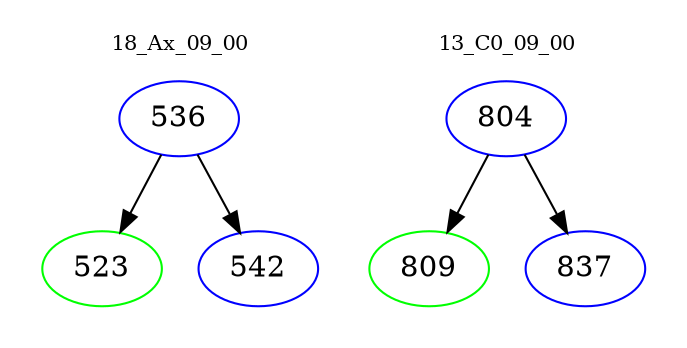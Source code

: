 digraph{
subgraph cluster_0 {
color = white
label = "18_Ax_09_00";
fontsize=10;
T0_536 [label="536", color="blue"]
T0_536 -> T0_523 [color="black"]
T0_523 [label="523", color="green"]
T0_536 -> T0_542 [color="black"]
T0_542 [label="542", color="blue"]
}
subgraph cluster_1 {
color = white
label = "13_C0_09_00";
fontsize=10;
T1_804 [label="804", color="blue"]
T1_804 -> T1_809 [color="black"]
T1_809 [label="809", color="green"]
T1_804 -> T1_837 [color="black"]
T1_837 [label="837", color="blue"]
}
}
